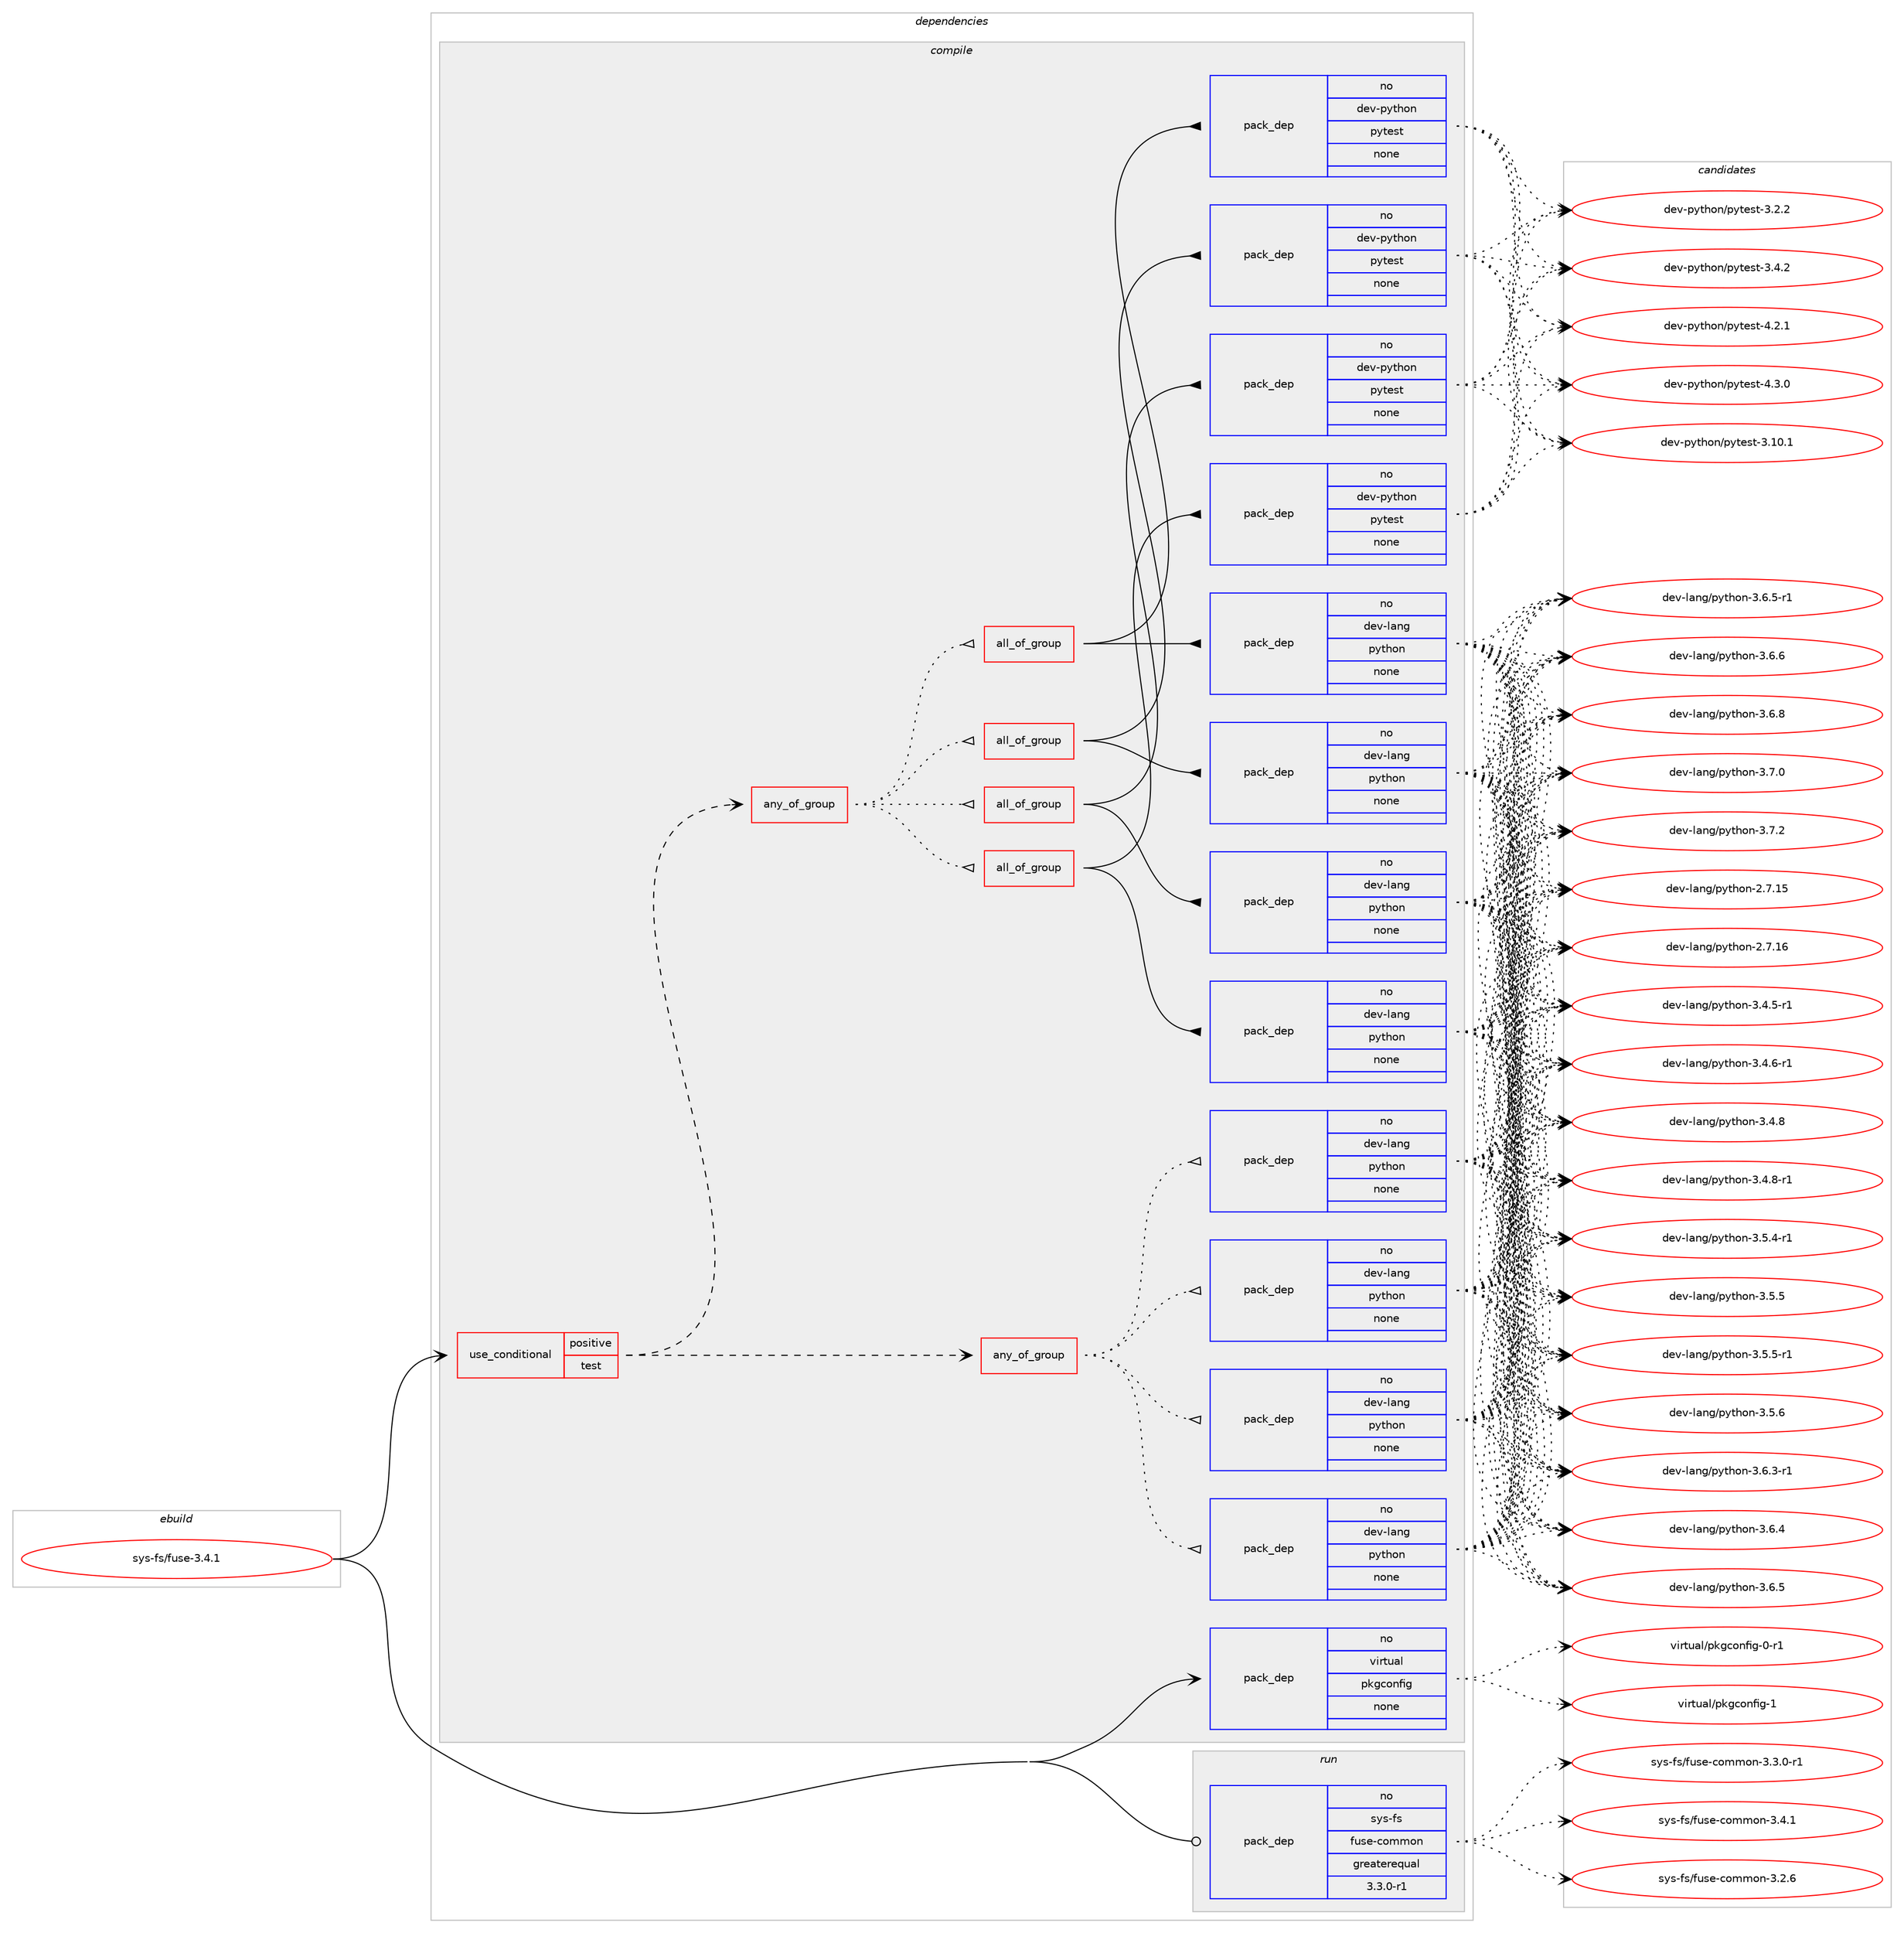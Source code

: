 digraph prolog {

# *************
# Graph options
# *************

newrank=true;
concentrate=true;
compound=true;
graph [rankdir=LR,fontname=Helvetica,fontsize=10,ranksep=1.5];#, ranksep=2.5, nodesep=0.2];
edge  [arrowhead=vee];
node  [fontname=Helvetica,fontsize=10];

# **********
# The ebuild
# **********

subgraph cluster_leftcol {
color=gray;
rank=same;
label=<<i>ebuild</i>>;
id [label="sys-fs/fuse-3.4.1", color=red, width=4, href="../sys-fs/fuse-3.4.1.svg"];
}

# ****************
# The dependencies
# ****************

subgraph cluster_midcol {
color=gray;
label=<<i>dependencies</i>>;
subgraph cluster_compile {
fillcolor="#eeeeee";
style=filled;
label=<<i>compile</i>>;
subgraph cond460673 {
dependency1732194 [label=<<TABLE BORDER="0" CELLBORDER="1" CELLSPACING="0" CELLPADDING="4"><TR><TD ROWSPAN="3" CELLPADDING="10">use_conditional</TD></TR><TR><TD>positive</TD></TR><TR><TD>test</TD></TR></TABLE>>, shape=none, color=red];
subgraph any27524 {
dependency1732195 [label=<<TABLE BORDER="0" CELLBORDER="1" CELLSPACING="0" CELLPADDING="4"><TR><TD CELLPADDING="10">any_of_group</TD></TR></TABLE>>, shape=none, color=red];subgraph pack1243084 {
dependency1732196 [label=<<TABLE BORDER="0" CELLBORDER="1" CELLSPACING="0" CELLPADDING="4" WIDTH="220"><TR><TD ROWSPAN="6" CELLPADDING="30">pack_dep</TD></TR><TR><TD WIDTH="110">no</TD></TR><TR><TD>dev-lang</TD></TR><TR><TD>python</TD></TR><TR><TD>none</TD></TR><TR><TD></TD></TR></TABLE>>, shape=none, color=blue];
}
dependency1732195:e -> dependency1732196:w [weight=20,style="dotted",arrowhead="oinv"];
subgraph pack1243085 {
dependency1732197 [label=<<TABLE BORDER="0" CELLBORDER="1" CELLSPACING="0" CELLPADDING="4" WIDTH="220"><TR><TD ROWSPAN="6" CELLPADDING="30">pack_dep</TD></TR><TR><TD WIDTH="110">no</TD></TR><TR><TD>dev-lang</TD></TR><TR><TD>python</TD></TR><TR><TD>none</TD></TR><TR><TD></TD></TR></TABLE>>, shape=none, color=blue];
}
dependency1732195:e -> dependency1732197:w [weight=20,style="dotted",arrowhead="oinv"];
subgraph pack1243086 {
dependency1732198 [label=<<TABLE BORDER="0" CELLBORDER="1" CELLSPACING="0" CELLPADDING="4" WIDTH="220"><TR><TD ROWSPAN="6" CELLPADDING="30">pack_dep</TD></TR><TR><TD WIDTH="110">no</TD></TR><TR><TD>dev-lang</TD></TR><TR><TD>python</TD></TR><TR><TD>none</TD></TR><TR><TD></TD></TR></TABLE>>, shape=none, color=blue];
}
dependency1732195:e -> dependency1732198:w [weight=20,style="dotted",arrowhead="oinv"];
subgraph pack1243087 {
dependency1732199 [label=<<TABLE BORDER="0" CELLBORDER="1" CELLSPACING="0" CELLPADDING="4" WIDTH="220"><TR><TD ROWSPAN="6" CELLPADDING="30">pack_dep</TD></TR><TR><TD WIDTH="110">no</TD></TR><TR><TD>dev-lang</TD></TR><TR><TD>python</TD></TR><TR><TD>none</TD></TR><TR><TD></TD></TR></TABLE>>, shape=none, color=blue];
}
dependency1732195:e -> dependency1732199:w [weight=20,style="dotted",arrowhead="oinv"];
}
dependency1732194:e -> dependency1732195:w [weight=20,style="dashed",arrowhead="vee"];
subgraph any27525 {
dependency1732200 [label=<<TABLE BORDER="0" CELLBORDER="1" CELLSPACING="0" CELLPADDING="4"><TR><TD CELLPADDING="10">any_of_group</TD></TR></TABLE>>, shape=none, color=red];subgraph all916 {
dependency1732201 [label=<<TABLE BORDER="0" CELLBORDER="1" CELLSPACING="0" CELLPADDING="4"><TR><TD CELLPADDING="10">all_of_group</TD></TR></TABLE>>, shape=none, color=red];subgraph pack1243088 {
dependency1732202 [label=<<TABLE BORDER="0" CELLBORDER="1" CELLSPACING="0" CELLPADDING="4" WIDTH="220"><TR><TD ROWSPAN="6" CELLPADDING="30">pack_dep</TD></TR><TR><TD WIDTH="110">no</TD></TR><TR><TD>dev-lang</TD></TR><TR><TD>python</TD></TR><TR><TD>none</TD></TR><TR><TD></TD></TR></TABLE>>, shape=none, color=blue];
}
dependency1732201:e -> dependency1732202:w [weight=20,style="solid",arrowhead="inv"];
subgraph pack1243089 {
dependency1732203 [label=<<TABLE BORDER="0" CELLBORDER="1" CELLSPACING="0" CELLPADDING="4" WIDTH="220"><TR><TD ROWSPAN="6" CELLPADDING="30">pack_dep</TD></TR><TR><TD WIDTH="110">no</TD></TR><TR><TD>dev-python</TD></TR><TR><TD>pytest</TD></TR><TR><TD>none</TD></TR><TR><TD></TD></TR></TABLE>>, shape=none, color=blue];
}
dependency1732201:e -> dependency1732203:w [weight=20,style="solid",arrowhead="inv"];
}
dependency1732200:e -> dependency1732201:w [weight=20,style="dotted",arrowhead="oinv"];
subgraph all917 {
dependency1732204 [label=<<TABLE BORDER="0" CELLBORDER="1" CELLSPACING="0" CELLPADDING="4"><TR><TD CELLPADDING="10">all_of_group</TD></TR></TABLE>>, shape=none, color=red];subgraph pack1243090 {
dependency1732205 [label=<<TABLE BORDER="0" CELLBORDER="1" CELLSPACING="0" CELLPADDING="4" WIDTH="220"><TR><TD ROWSPAN="6" CELLPADDING="30">pack_dep</TD></TR><TR><TD WIDTH="110">no</TD></TR><TR><TD>dev-lang</TD></TR><TR><TD>python</TD></TR><TR><TD>none</TD></TR><TR><TD></TD></TR></TABLE>>, shape=none, color=blue];
}
dependency1732204:e -> dependency1732205:w [weight=20,style="solid",arrowhead="inv"];
subgraph pack1243091 {
dependency1732206 [label=<<TABLE BORDER="0" CELLBORDER="1" CELLSPACING="0" CELLPADDING="4" WIDTH="220"><TR><TD ROWSPAN="6" CELLPADDING="30">pack_dep</TD></TR><TR><TD WIDTH="110">no</TD></TR><TR><TD>dev-python</TD></TR><TR><TD>pytest</TD></TR><TR><TD>none</TD></TR><TR><TD></TD></TR></TABLE>>, shape=none, color=blue];
}
dependency1732204:e -> dependency1732206:w [weight=20,style="solid",arrowhead="inv"];
}
dependency1732200:e -> dependency1732204:w [weight=20,style="dotted",arrowhead="oinv"];
subgraph all918 {
dependency1732207 [label=<<TABLE BORDER="0" CELLBORDER="1" CELLSPACING="0" CELLPADDING="4"><TR><TD CELLPADDING="10">all_of_group</TD></TR></TABLE>>, shape=none, color=red];subgraph pack1243092 {
dependency1732208 [label=<<TABLE BORDER="0" CELLBORDER="1" CELLSPACING="0" CELLPADDING="4" WIDTH="220"><TR><TD ROWSPAN="6" CELLPADDING="30">pack_dep</TD></TR><TR><TD WIDTH="110">no</TD></TR><TR><TD>dev-lang</TD></TR><TR><TD>python</TD></TR><TR><TD>none</TD></TR><TR><TD></TD></TR></TABLE>>, shape=none, color=blue];
}
dependency1732207:e -> dependency1732208:w [weight=20,style="solid",arrowhead="inv"];
subgraph pack1243093 {
dependency1732209 [label=<<TABLE BORDER="0" CELLBORDER="1" CELLSPACING="0" CELLPADDING="4" WIDTH="220"><TR><TD ROWSPAN="6" CELLPADDING="30">pack_dep</TD></TR><TR><TD WIDTH="110">no</TD></TR><TR><TD>dev-python</TD></TR><TR><TD>pytest</TD></TR><TR><TD>none</TD></TR><TR><TD></TD></TR></TABLE>>, shape=none, color=blue];
}
dependency1732207:e -> dependency1732209:w [weight=20,style="solid",arrowhead="inv"];
}
dependency1732200:e -> dependency1732207:w [weight=20,style="dotted",arrowhead="oinv"];
subgraph all919 {
dependency1732210 [label=<<TABLE BORDER="0" CELLBORDER="1" CELLSPACING="0" CELLPADDING="4"><TR><TD CELLPADDING="10">all_of_group</TD></TR></TABLE>>, shape=none, color=red];subgraph pack1243094 {
dependency1732211 [label=<<TABLE BORDER="0" CELLBORDER="1" CELLSPACING="0" CELLPADDING="4" WIDTH="220"><TR><TD ROWSPAN="6" CELLPADDING="30">pack_dep</TD></TR><TR><TD WIDTH="110">no</TD></TR><TR><TD>dev-lang</TD></TR><TR><TD>python</TD></TR><TR><TD>none</TD></TR><TR><TD></TD></TR></TABLE>>, shape=none, color=blue];
}
dependency1732210:e -> dependency1732211:w [weight=20,style="solid",arrowhead="inv"];
subgraph pack1243095 {
dependency1732212 [label=<<TABLE BORDER="0" CELLBORDER="1" CELLSPACING="0" CELLPADDING="4" WIDTH="220"><TR><TD ROWSPAN="6" CELLPADDING="30">pack_dep</TD></TR><TR><TD WIDTH="110">no</TD></TR><TR><TD>dev-python</TD></TR><TR><TD>pytest</TD></TR><TR><TD>none</TD></TR><TR><TD></TD></TR></TABLE>>, shape=none, color=blue];
}
dependency1732210:e -> dependency1732212:w [weight=20,style="solid",arrowhead="inv"];
}
dependency1732200:e -> dependency1732210:w [weight=20,style="dotted",arrowhead="oinv"];
}
dependency1732194:e -> dependency1732200:w [weight=20,style="dashed",arrowhead="vee"];
}
id:e -> dependency1732194:w [weight=20,style="solid",arrowhead="vee"];
subgraph pack1243096 {
dependency1732213 [label=<<TABLE BORDER="0" CELLBORDER="1" CELLSPACING="0" CELLPADDING="4" WIDTH="220"><TR><TD ROWSPAN="6" CELLPADDING="30">pack_dep</TD></TR><TR><TD WIDTH="110">no</TD></TR><TR><TD>virtual</TD></TR><TR><TD>pkgconfig</TD></TR><TR><TD>none</TD></TR><TR><TD></TD></TR></TABLE>>, shape=none, color=blue];
}
id:e -> dependency1732213:w [weight=20,style="solid",arrowhead="vee"];
}
subgraph cluster_compileandrun {
fillcolor="#eeeeee";
style=filled;
label=<<i>compile and run</i>>;
}
subgraph cluster_run {
fillcolor="#eeeeee";
style=filled;
label=<<i>run</i>>;
subgraph pack1243097 {
dependency1732214 [label=<<TABLE BORDER="0" CELLBORDER="1" CELLSPACING="0" CELLPADDING="4" WIDTH="220"><TR><TD ROWSPAN="6" CELLPADDING="30">pack_dep</TD></TR><TR><TD WIDTH="110">no</TD></TR><TR><TD>sys-fs</TD></TR><TR><TD>fuse-common</TD></TR><TR><TD>greaterequal</TD></TR><TR><TD>3.3.0-r1</TD></TR></TABLE>>, shape=none, color=blue];
}
id:e -> dependency1732214:w [weight=20,style="solid",arrowhead="odot"];
}
}

# **************
# The candidates
# **************

subgraph cluster_choices {
rank=same;
color=gray;
label=<<i>candidates</i>>;

subgraph choice1243084 {
color=black;
nodesep=1;
choice10010111845108971101034711212111610411111045504655464953 [label="dev-lang/python-2.7.15", color=red, width=4,href="../dev-lang/python-2.7.15.svg"];
choice10010111845108971101034711212111610411111045504655464954 [label="dev-lang/python-2.7.16", color=red, width=4,href="../dev-lang/python-2.7.16.svg"];
choice1001011184510897110103471121211161041111104551465246534511449 [label="dev-lang/python-3.4.5-r1", color=red, width=4,href="../dev-lang/python-3.4.5-r1.svg"];
choice1001011184510897110103471121211161041111104551465246544511449 [label="dev-lang/python-3.4.6-r1", color=red, width=4,href="../dev-lang/python-3.4.6-r1.svg"];
choice100101118451089711010347112121116104111110455146524656 [label="dev-lang/python-3.4.8", color=red, width=4,href="../dev-lang/python-3.4.8.svg"];
choice1001011184510897110103471121211161041111104551465246564511449 [label="dev-lang/python-3.4.8-r1", color=red, width=4,href="../dev-lang/python-3.4.8-r1.svg"];
choice1001011184510897110103471121211161041111104551465346524511449 [label="dev-lang/python-3.5.4-r1", color=red, width=4,href="../dev-lang/python-3.5.4-r1.svg"];
choice100101118451089711010347112121116104111110455146534653 [label="dev-lang/python-3.5.5", color=red, width=4,href="../dev-lang/python-3.5.5.svg"];
choice1001011184510897110103471121211161041111104551465346534511449 [label="dev-lang/python-3.5.5-r1", color=red, width=4,href="../dev-lang/python-3.5.5-r1.svg"];
choice100101118451089711010347112121116104111110455146534654 [label="dev-lang/python-3.5.6", color=red, width=4,href="../dev-lang/python-3.5.6.svg"];
choice1001011184510897110103471121211161041111104551465446514511449 [label="dev-lang/python-3.6.3-r1", color=red, width=4,href="../dev-lang/python-3.6.3-r1.svg"];
choice100101118451089711010347112121116104111110455146544652 [label="dev-lang/python-3.6.4", color=red, width=4,href="../dev-lang/python-3.6.4.svg"];
choice100101118451089711010347112121116104111110455146544653 [label="dev-lang/python-3.6.5", color=red, width=4,href="../dev-lang/python-3.6.5.svg"];
choice1001011184510897110103471121211161041111104551465446534511449 [label="dev-lang/python-3.6.5-r1", color=red, width=4,href="../dev-lang/python-3.6.5-r1.svg"];
choice100101118451089711010347112121116104111110455146544654 [label="dev-lang/python-3.6.6", color=red, width=4,href="../dev-lang/python-3.6.6.svg"];
choice100101118451089711010347112121116104111110455146544656 [label="dev-lang/python-3.6.8", color=red, width=4,href="../dev-lang/python-3.6.8.svg"];
choice100101118451089711010347112121116104111110455146554648 [label="dev-lang/python-3.7.0", color=red, width=4,href="../dev-lang/python-3.7.0.svg"];
choice100101118451089711010347112121116104111110455146554650 [label="dev-lang/python-3.7.2", color=red, width=4,href="../dev-lang/python-3.7.2.svg"];
dependency1732196:e -> choice10010111845108971101034711212111610411111045504655464953:w [style=dotted,weight="100"];
dependency1732196:e -> choice10010111845108971101034711212111610411111045504655464954:w [style=dotted,weight="100"];
dependency1732196:e -> choice1001011184510897110103471121211161041111104551465246534511449:w [style=dotted,weight="100"];
dependency1732196:e -> choice1001011184510897110103471121211161041111104551465246544511449:w [style=dotted,weight="100"];
dependency1732196:e -> choice100101118451089711010347112121116104111110455146524656:w [style=dotted,weight="100"];
dependency1732196:e -> choice1001011184510897110103471121211161041111104551465246564511449:w [style=dotted,weight="100"];
dependency1732196:e -> choice1001011184510897110103471121211161041111104551465346524511449:w [style=dotted,weight="100"];
dependency1732196:e -> choice100101118451089711010347112121116104111110455146534653:w [style=dotted,weight="100"];
dependency1732196:e -> choice1001011184510897110103471121211161041111104551465346534511449:w [style=dotted,weight="100"];
dependency1732196:e -> choice100101118451089711010347112121116104111110455146534654:w [style=dotted,weight="100"];
dependency1732196:e -> choice1001011184510897110103471121211161041111104551465446514511449:w [style=dotted,weight="100"];
dependency1732196:e -> choice100101118451089711010347112121116104111110455146544652:w [style=dotted,weight="100"];
dependency1732196:e -> choice100101118451089711010347112121116104111110455146544653:w [style=dotted,weight="100"];
dependency1732196:e -> choice1001011184510897110103471121211161041111104551465446534511449:w [style=dotted,weight="100"];
dependency1732196:e -> choice100101118451089711010347112121116104111110455146544654:w [style=dotted,weight="100"];
dependency1732196:e -> choice100101118451089711010347112121116104111110455146544656:w [style=dotted,weight="100"];
dependency1732196:e -> choice100101118451089711010347112121116104111110455146554648:w [style=dotted,weight="100"];
dependency1732196:e -> choice100101118451089711010347112121116104111110455146554650:w [style=dotted,weight="100"];
}
subgraph choice1243085 {
color=black;
nodesep=1;
choice10010111845108971101034711212111610411111045504655464953 [label="dev-lang/python-2.7.15", color=red, width=4,href="../dev-lang/python-2.7.15.svg"];
choice10010111845108971101034711212111610411111045504655464954 [label="dev-lang/python-2.7.16", color=red, width=4,href="../dev-lang/python-2.7.16.svg"];
choice1001011184510897110103471121211161041111104551465246534511449 [label="dev-lang/python-3.4.5-r1", color=red, width=4,href="../dev-lang/python-3.4.5-r1.svg"];
choice1001011184510897110103471121211161041111104551465246544511449 [label="dev-lang/python-3.4.6-r1", color=red, width=4,href="../dev-lang/python-3.4.6-r1.svg"];
choice100101118451089711010347112121116104111110455146524656 [label="dev-lang/python-3.4.8", color=red, width=4,href="../dev-lang/python-3.4.8.svg"];
choice1001011184510897110103471121211161041111104551465246564511449 [label="dev-lang/python-3.4.8-r1", color=red, width=4,href="../dev-lang/python-3.4.8-r1.svg"];
choice1001011184510897110103471121211161041111104551465346524511449 [label="dev-lang/python-3.5.4-r1", color=red, width=4,href="../dev-lang/python-3.5.4-r1.svg"];
choice100101118451089711010347112121116104111110455146534653 [label="dev-lang/python-3.5.5", color=red, width=4,href="../dev-lang/python-3.5.5.svg"];
choice1001011184510897110103471121211161041111104551465346534511449 [label="dev-lang/python-3.5.5-r1", color=red, width=4,href="../dev-lang/python-3.5.5-r1.svg"];
choice100101118451089711010347112121116104111110455146534654 [label="dev-lang/python-3.5.6", color=red, width=4,href="../dev-lang/python-3.5.6.svg"];
choice1001011184510897110103471121211161041111104551465446514511449 [label="dev-lang/python-3.6.3-r1", color=red, width=4,href="../dev-lang/python-3.6.3-r1.svg"];
choice100101118451089711010347112121116104111110455146544652 [label="dev-lang/python-3.6.4", color=red, width=4,href="../dev-lang/python-3.6.4.svg"];
choice100101118451089711010347112121116104111110455146544653 [label="dev-lang/python-3.6.5", color=red, width=4,href="../dev-lang/python-3.6.5.svg"];
choice1001011184510897110103471121211161041111104551465446534511449 [label="dev-lang/python-3.6.5-r1", color=red, width=4,href="../dev-lang/python-3.6.5-r1.svg"];
choice100101118451089711010347112121116104111110455146544654 [label="dev-lang/python-3.6.6", color=red, width=4,href="../dev-lang/python-3.6.6.svg"];
choice100101118451089711010347112121116104111110455146544656 [label="dev-lang/python-3.6.8", color=red, width=4,href="../dev-lang/python-3.6.8.svg"];
choice100101118451089711010347112121116104111110455146554648 [label="dev-lang/python-3.7.0", color=red, width=4,href="../dev-lang/python-3.7.0.svg"];
choice100101118451089711010347112121116104111110455146554650 [label="dev-lang/python-3.7.2", color=red, width=4,href="../dev-lang/python-3.7.2.svg"];
dependency1732197:e -> choice10010111845108971101034711212111610411111045504655464953:w [style=dotted,weight="100"];
dependency1732197:e -> choice10010111845108971101034711212111610411111045504655464954:w [style=dotted,weight="100"];
dependency1732197:e -> choice1001011184510897110103471121211161041111104551465246534511449:w [style=dotted,weight="100"];
dependency1732197:e -> choice1001011184510897110103471121211161041111104551465246544511449:w [style=dotted,weight="100"];
dependency1732197:e -> choice100101118451089711010347112121116104111110455146524656:w [style=dotted,weight="100"];
dependency1732197:e -> choice1001011184510897110103471121211161041111104551465246564511449:w [style=dotted,weight="100"];
dependency1732197:e -> choice1001011184510897110103471121211161041111104551465346524511449:w [style=dotted,weight="100"];
dependency1732197:e -> choice100101118451089711010347112121116104111110455146534653:w [style=dotted,weight="100"];
dependency1732197:e -> choice1001011184510897110103471121211161041111104551465346534511449:w [style=dotted,weight="100"];
dependency1732197:e -> choice100101118451089711010347112121116104111110455146534654:w [style=dotted,weight="100"];
dependency1732197:e -> choice1001011184510897110103471121211161041111104551465446514511449:w [style=dotted,weight="100"];
dependency1732197:e -> choice100101118451089711010347112121116104111110455146544652:w [style=dotted,weight="100"];
dependency1732197:e -> choice100101118451089711010347112121116104111110455146544653:w [style=dotted,weight="100"];
dependency1732197:e -> choice1001011184510897110103471121211161041111104551465446534511449:w [style=dotted,weight="100"];
dependency1732197:e -> choice100101118451089711010347112121116104111110455146544654:w [style=dotted,weight="100"];
dependency1732197:e -> choice100101118451089711010347112121116104111110455146544656:w [style=dotted,weight="100"];
dependency1732197:e -> choice100101118451089711010347112121116104111110455146554648:w [style=dotted,weight="100"];
dependency1732197:e -> choice100101118451089711010347112121116104111110455146554650:w [style=dotted,weight="100"];
}
subgraph choice1243086 {
color=black;
nodesep=1;
choice10010111845108971101034711212111610411111045504655464953 [label="dev-lang/python-2.7.15", color=red, width=4,href="../dev-lang/python-2.7.15.svg"];
choice10010111845108971101034711212111610411111045504655464954 [label="dev-lang/python-2.7.16", color=red, width=4,href="../dev-lang/python-2.7.16.svg"];
choice1001011184510897110103471121211161041111104551465246534511449 [label="dev-lang/python-3.4.5-r1", color=red, width=4,href="../dev-lang/python-3.4.5-r1.svg"];
choice1001011184510897110103471121211161041111104551465246544511449 [label="dev-lang/python-3.4.6-r1", color=red, width=4,href="../dev-lang/python-3.4.6-r1.svg"];
choice100101118451089711010347112121116104111110455146524656 [label="dev-lang/python-3.4.8", color=red, width=4,href="../dev-lang/python-3.4.8.svg"];
choice1001011184510897110103471121211161041111104551465246564511449 [label="dev-lang/python-3.4.8-r1", color=red, width=4,href="../dev-lang/python-3.4.8-r1.svg"];
choice1001011184510897110103471121211161041111104551465346524511449 [label="dev-lang/python-3.5.4-r1", color=red, width=4,href="../dev-lang/python-3.5.4-r1.svg"];
choice100101118451089711010347112121116104111110455146534653 [label="dev-lang/python-3.5.5", color=red, width=4,href="../dev-lang/python-3.5.5.svg"];
choice1001011184510897110103471121211161041111104551465346534511449 [label="dev-lang/python-3.5.5-r1", color=red, width=4,href="../dev-lang/python-3.5.5-r1.svg"];
choice100101118451089711010347112121116104111110455146534654 [label="dev-lang/python-3.5.6", color=red, width=4,href="../dev-lang/python-3.5.6.svg"];
choice1001011184510897110103471121211161041111104551465446514511449 [label="dev-lang/python-3.6.3-r1", color=red, width=4,href="../dev-lang/python-3.6.3-r1.svg"];
choice100101118451089711010347112121116104111110455146544652 [label="dev-lang/python-3.6.4", color=red, width=4,href="../dev-lang/python-3.6.4.svg"];
choice100101118451089711010347112121116104111110455146544653 [label="dev-lang/python-3.6.5", color=red, width=4,href="../dev-lang/python-3.6.5.svg"];
choice1001011184510897110103471121211161041111104551465446534511449 [label="dev-lang/python-3.6.5-r1", color=red, width=4,href="../dev-lang/python-3.6.5-r1.svg"];
choice100101118451089711010347112121116104111110455146544654 [label="dev-lang/python-3.6.6", color=red, width=4,href="../dev-lang/python-3.6.6.svg"];
choice100101118451089711010347112121116104111110455146544656 [label="dev-lang/python-3.6.8", color=red, width=4,href="../dev-lang/python-3.6.8.svg"];
choice100101118451089711010347112121116104111110455146554648 [label="dev-lang/python-3.7.0", color=red, width=4,href="../dev-lang/python-3.7.0.svg"];
choice100101118451089711010347112121116104111110455146554650 [label="dev-lang/python-3.7.2", color=red, width=4,href="../dev-lang/python-3.7.2.svg"];
dependency1732198:e -> choice10010111845108971101034711212111610411111045504655464953:w [style=dotted,weight="100"];
dependency1732198:e -> choice10010111845108971101034711212111610411111045504655464954:w [style=dotted,weight="100"];
dependency1732198:e -> choice1001011184510897110103471121211161041111104551465246534511449:w [style=dotted,weight="100"];
dependency1732198:e -> choice1001011184510897110103471121211161041111104551465246544511449:w [style=dotted,weight="100"];
dependency1732198:e -> choice100101118451089711010347112121116104111110455146524656:w [style=dotted,weight="100"];
dependency1732198:e -> choice1001011184510897110103471121211161041111104551465246564511449:w [style=dotted,weight="100"];
dependency1732198:e -> choice1001011184510897110103471121211161041111104551465346524511449:w [style=dotted,weight="100"];
dependency1732198:e -> choice100101118451089711010347112121116104111110455146534653:w [style=dotted,weight="100"];
dependency1732198:e -> choice1001011184510897110103471121211161041111104551465346534511449:w [style=dotted,weight="100"];
dependency1732198:e -> choice100101118451089711010347112121116104111110455146534654:w [style=dotted,weight="100"];
dependency1732198:e -> choice1001011184510897110103471121211161041111104551465446514511449:w [style=dotted,weight="100"];
dependency1732198:e -> choice100101118451089711010347112121116104111110455146544652:w [style=dotted,weight="100"];
dependency1732198:e -> choice100101118451089711010347112121116104111110455146544653:w [style=dotted,weight="100"];
dependency1732198:e -> choice1001011184510897110103471121211161041111104551465446534511449:w [style=dotted,weight="100"];
dependency1732198:e -> choice100101118451089711010347112121116104111110455146544654:w [style=dotted,weight="100"];
dependency1732198:e -> choice100101118451089711010347112121116104111110455146544656:w [style=dotted,weight="100"];
dependency1732198:e -> choice100101118451089711010347112121116104111110455146554648:w [style=dotted,weight="100"];
dependency1732198:e -> choice100101118451089711010347112121116104111110455146554650:w [style=dotted,weight="100"];
}
subgraph choice1243087 {
color=black;
nodesep=1;
choice10010111845108971101034711212111610411111045504655464953 [label="dev-lang/python-2.7.15", color=red, width=4,href="../dev-lang/python-2.7.15.svg"];
choice10010111845108971101034711212111610411111045504655464954 [label="dev-lang/python-2.7.16", color=red, width=4,href="../dev-lang/python-2.7.16.svg"];
choice1001011184510897110103471121211161041111104551465246534511449 [label="dev-lang/python-3.4.5-r1", color=red, width=4,href="../dev-lang/python-3.4.5-r1.svg"];
choice1001011184510897110103471121211161041111104551465246544511449 [label="dev-lang/python-3.4.6-r1", color=red, width=4,href="../dev-lang/python-3.4.6-r1.svg"];
choice100101118451089711010347112121116104111110455146524656 [label="dev-lang/python-3.4.8", color=red, width=4,href="../dev-lang/python-3.4.8.svg"];
choice1001011184510897110103471121211161041111104551465246564511449 [label="dev-lang/python-3.4.8-r1", color=red, width=4,href="../dev-lang/python-3.4.8-r1.svg"];
choice1001011184510897110103471121211161041111104551465346524511449 [label="dev-lang/python-3.5.4-r1", color=red, width=4,href="../dev-lang/python-3.5.4-r1.svg"];
choice100101118451089711010347112121116104111110455146534653 [label="dev-lang/python-3.5.5", color=red, width=4,href="../dev-lang/python-3.5.5.svg"];
choice1001011184510897110103471121211161041111104551465346534511449 [label="dev-lang/python-3.5.5-r1", color=red, width=4,href="../dev-lang/python-3.5.5-r1.svg"];
choice100101118451089711010347112121116104111110455146534654 [label="dev-lang/python-3.5.6", color=red, width=4,href="../dev-lang/python-3.5.6.svg"];
choice1001011184510897110103471121211161041111104551465446514511449 [label="dev-lang/python-3.6.3-r1", color=red, width=4,href="../dev-lang/python-3.6.3-r1.svg"];
choice100101118451089711010347112121116104111110455146544652 [label="dev-lang/python-3.6.4", color=red, width=4,href="../dev-lang/python-3.6.4.svg"];
choice100101118451089711010347112121116104111110455146544653 [label="dev-lang/python-3.6.5", color=red, width=4,href="../dev-lang/python-3.6.5.svg"];
choice1001011184510897110103471121211161041111104551465446534511449 [label="dev-lang/python-3.6.5-r1", color=red, width=4,href="../dev-lang/python-3.6.5-r1.svg"];
choice100101118451089711010347112121116104111110455146544654 [label="dev-lang/python-3.6.6", color=red, width=4,href="../dev-lang/python-3.6.6.svg"];
choice100101118451089711010347112121116104111110455146544656 [label="dev-lang/python-3.6.8", color=red, width=4,href="../dev-lang/python-3.6.8.svg"];
choice100101118451089711010347112121116104111110455146554648 [label="dev-lang/python-3.7.0", color=red, width=4,href="../dev-lang/python-3.7.0.svg"];
choice100101118451089711010347112121116104111110455146554650 [label="dev-lang/python-3.7.2", color=red, width=4,href="../dev-lang/python-3.7.2.svg"];
dependency1732199:e -> choice10010111845108971101034711212111610411111045504655464953:w [style=dotted,weight="100"];
dependency1732199:e -> choice10010111845108971101034711212111610411111045504655464954:w [style=dotted,weight="100"];
dependency1732199:e -> choice1001011184510897110103471121211161041111104551465246534511449:w [style=dotted,weight="100"];
dependency1732199:e -> choice1001011184510897110103471121211161041111104551465246544511449:w [style=dotted,weight="100"];
dependency1732199:e -> choice100101118451089711010347112121116104111110455146524656:w [style=dotted,weight="100"];
dependency1732199:e -> choice1001011184510897110103471121211161041111104551465246564511449:w [style=dotted,weight="100"];
dependency1732199:e -> choice1001011184510897110103471121211161041111104551465346524511449:w [style=dotted,weight="100"];
dependency1732199:e -> choice100101118451089711010347112121116104111110455146534653:w [style=dotted,weight="100"];
dependency1732199:e -> choice1001011184510897110103471121211161041111104551465346534511449:w [style=dotted,weight="100"];
dependency1732199:e -> choice100101118451089711010347112121116104111110455146534654:w [style=dotted,weight="100"];
dependency1732199:e -> choice1001011184510897110103471121211161041111104551465446514511449:w [style=dotted,weight="100"];
dependency1732199:e -> choice100101118451089711010347112121116104111110455146544652:w [style=dotted,weight="100"];
dependency1732199:e -> choice100101118451089711010347112121116104111110455146544653:w [style=dotted,weight="100"];
dependency1732199:e -> choice1001011184510897110103471121211161041111104551465446534511449:w [style=dotted,weight="100"];
dependency1732199:e -> choice100101118451089711010347112121116104111110455146544654:w [style=dotted,weight="100"];
dependency1732199:e -> choice100101118451089711010347112121116104111110455146544656:w [style=dotted,weight="100"];
dependency1732199:e -> choice100101118451089711010347112121116104111110455146554648:w [style=dotted,weight="100"];
dependency1732199:e -> choice100101118451089711010347112121116104111110455146554650:w [style=dotted,weight="100"];
}
subgraph choice1243088 {
color=black;
nodesep=1;
choice10010111845108971101034711212111610411111045504655464953 [label="dev-lang/python-2.7.15", color=red, width=4,href="../dev-lang/python-2.7.15.svg"];
choice10010111845108971101034711212111610411111045504655464954 [label="dev-lang/python-2.7.16", color=red, width=4,href="../dev-lang/python-2.7.16.svg"];
choice1001011184510897110103471121211161041111104551465246534511449 [label="dev-lang/python-3.4.5-r1", color=red, width=4,href="../dev-lang/python-3.4.5-r1.svg"];
choice1001011184510897110103471121211161041111104551465246544511449 [label="dev-lang/python-3.4.6-r1", color=red, width=4,href="../dev-lang/python-3.4.6-r1.svg"];
choice100101118451089711010347112121116104111110455146524656 [label="dev-lang/python-3.4.8", color=red, width=4,href="../dev-lang/python-3.4.8.svg"];
choice1001011184510897110103471121211161041111104551465246564511449 [label="dev-lang/python-3.4.8-r1", color=red, width=4,href="../dev-lang/python-3.4.8-r1.svg"];
choice1001011184510897110103471121211161041111104551465346524511449 [label="dev-lang/python-3.5.4-r1", color=red, width=4,href="../dev-lang/python-3.5.4-r1.svg"];
choice100101118451089711010347112121116104111110455146534653 [label="dev-lang/python-3.5.5", color=red, width=4,href="../dev-lang/python-3.5.5.svg"];
choice1001011184510897110103471121211161041111104551465346534511449 [label="dev-lang/python-3.5.5-r1", color=red, width=4,href="../dev-lang/python-3.5.5-r1.svg"];
choice100101118451089711010347112121116104111110455146534654 [label="dev-lang/python-3.5.6", color=red, width=4,href="../dev-lang/python-3.5.6.svg"];
choice1001011184510897110103471121211161041111104551465446514511449 [label="dev-lang/python-3.6.3-r1", color=red, width=4,href="../dev-lang/python-3.6.3-r1.svg"];
choice100101118451089711010347112121116104111110455146544652 [label="dev-lang/python-3.6.4", color=red, width=4,href="../dev-lang/python-3.6.4.svg"];
choice100101118451089711010347112121116104111110455146544653 [label="dev-lang/python-3.6.5", color=red, width=4,href="../dev-lang/python-3.6.5.svg"];
choice1001011184510897110103471121211161041111104551465446534511449 [label="dev-lang/python-3.6.5-r1", color=red, width=4,href="../dev-lang/python-3.6.5-r1.svg"];
choice100101118451089711010347112121116104111110455146544654 [label="dev-lang/python-3.6.6", color=red, width=4,href="../dev-lang/python-3.6.6.svg"];
choice100101118451089711010347112121116104111110455146544656 [label="dev-lang/python-3.6.8", color=red, width=4,href="../dev-lang/python-3.6.8.svg"];
choice100101118451089711010347112121116104111110455146554648 [label="dev-lang/python-3.7.0", color=red, width=4,href="../dev-lang/python-3.7.0.svg"];
choice100101118451089711010347112121116104111110455146554650 [label="dev-lang/python-3.7.2", color=red, width=4,href="../dev-lang/python-3.7.2.svg"];
dependency1732202:e -> choice10010111845108971101034711212111610411111045504655464953:w [style=dotted,weight="100"];
dependency1732202:e -> choice10010111845108971101034711212111610411111045504655464954:w [style=dotted,weight="100"];
dependency1732202:e -> choice1001011184510897110103471121211161041111104551465246534511449:w [style=dotted,weight="100"];
dependency1732202:e -> choice1001011184510897110103471121211161041111104551465246544511449:w [style=dotted,weight="100"];
dependency1732202:e -> choice100101118451089711010347112121116104111110455146524656:w [style=dotted,weight="100"];
dependency1732202:e -> choice1001011184510897110103471121211161041111104551465246564511449:w [style=dotted,weight="100"];
dependency1732202:e -> choice1001011184510897110103471121211161041111104551465346524511449:w [style=dotted,weight="100"];
dependency1732202:e -> choice100101118451089711010347112121116104111110455146534653:w [style=dotted,weight="100"];
dependency1732202:e -> choice1001011184510897110103471121211161041111104551465346534511449:w [style=dotted,weight="100"];
dependency1732202:e -> choice100101118451089711010347112121116104111110455146534654:w [style=dotted,weight="100"];
dependency1732202:e -> choice1001011184510897110103471121211161041111104551465446514511449:w [style=dotted,weight="100"];
dependency1732202:e -> choice100101118451089711010347112121116104111110455146544652:w [style=dotted,weight="100"];
dependency1732202:e -> choice100101118451089711010347112121116104111110455146544653:w [style=dotted,weight="100"];
dependency1732202:e -> choice1001011184510897110103471121211161041111104551465446534511449:w [style=dotted,weight="100"];
dependency1732202:e -> choice100101118451089711010347112121116104111110455146544654:w [style=dotted,weight="100"];
dependency1732202:e -> choice100101118451089711010347112121116104111110455146544656:w [style=dotted,weight="100"];
dependency1732202:e -> choice100101118451089711010347112121116104111110455146554648:w [style=dotted,weight="100"];
dependency1732202:e -> choice100101118451089711010347112121116104111110455146554650:w [style=dotted,weight="100"];
}
subgraph choice1243089 {
color=black;
nodesep=1;
choice100101118451121211161041111104711212111610111511645514649484649 [label="dev-python/pytest-3.10.1", color=red, width=4,href="../dev-python/pytest-3.10.1.svg"];
choice1001011184511212111610411111047112121116101115116455146504650 [label="dev-python/pytest-3.2.2", color=red, width=4,href="../dev-python/pytest-3.2.2.svg"];
choice1001011184511212111610411111047112121116101115116455146524650 [label="dev-python/pytest-3.4.2", color=red, width=4,href="../dev-python/pytest-3.4.2.svg"];
choice1001011184511212111610411111047112121116101115116455246504649 [label="dev-python/pytest-4.2.1", color=red, width=4,href="../dev-python/pytest-4.2.1.svg"];
choice1001011184511212111610411111047112121116101115116455246514648 [label="dev-python/pytest-4.3.0", color=red, width=4,href="../dev-python/pytest-4.3.0.svg"];
dependency1732203:e -> choice100101118451121211161041111104711212111610111511645514649484649:w [style=dotted,weight="100"];
dependency1732203:e -> choice1001011184511212111610411111047112121116101115116455146504650:w [style=dotted,weight="100"];
dependency1732203:e -> choice1001011184511212111610411111047112121116101115116455146524650:w [style=dotted,weight="100"];
dependency1732203:e -> choice1001011184511212111610411111047112121116101115116455246504649:w [style=dotted,weight="100"];
dependency1732203:e -> choice1001011184511212111610411111047112121116101115116455246514648:w [style=dotted,weight="100"];
}
subgraph choice1243090 {
color=black;
nodesep=1;
choice10010111845108971101034711212111610411111045504655464953 [label="dev-lang/python-2.7.15", color=red, width=4,href="../dev-lang/python-2.7.15.svg"];
choice10010111845108971101034711212111610411111045504655464954 [label="dev-lang/python-2.7.16", color=red, width=4,href="../dev-lang/python-2.7.16.svg"];
choice1001011184510897110103471121211161041111104551465246534511449 [label="dev-lang/python-3.4.5-r1", color=red, width=4,href="../dev-lang/python-3.4.5-r1.svg"];
choice1001011184510897110103471121211161041111104551465246544511449 [label="dev-lang/python-3.4.6-r1", color=red, width=4,href="../dev-lang/python-3.4.6-r1.svg"];
choice100101118451089711010347112121116104111110455146524656 [label="dev-lang/python-3.4.8", color=red, width=4,href="../dev-lang/python-3.4.8.svg"];
choice1001011184510897110103471121211161041111104551465246564511449 [label="dev-lang/python-3.4.8-r1", color=red, width=4,href="../dev-lang/python-3.4.8-r1.svg"];
choice1001011184510897110103471121211161041111104551465346524511449 [label="dev-lang/python-3.5.4-r1", color=red, width=4,href="../dev-lang/python-3.5.4-r1.svg"];
choice100101118451089711010347112121116104111110455146534653 [label="dev-lang/python-3.5.5", color=red, width=4,href="../dev-lang/python-3.5.5.svg"];
choice1001011184510897110103471121211161041111104551465346534511449 [label="dev-lang/python-3.5.5-r1", color=red, width=4,href="../dev-lang/python-3.5.5-r1.svg"];
choice100101118451089711010347112121116104111110455146534654 [label="dev-lang/python-3.5.6", color=red, width=4,href="../dev-lang/python-3.5.6.svg"];
choice1001011184510897110103471121211161041111104551465446514511449 [label="dev-lang/python-3.6.3-r1", color=red, width=4,href="../dev-lang/python-3.6.3-r1.svg"];
choice100101118451089711010347112121116104111110455146544652 [label="dev-lang/python-3.6.4", color=red, width=4,href="../dev-lang/python-3.6.4.svg"];
choice100101118451089711010347112121116104111110455146544653 [label="dev-lang/python-3.6.5", color=red, width=4,href="../dev-lang/python-3.6.5.svg"];
choice1001011184510897110103471121211161041111104551465446534511449 [label="dev-lang/python-3.6.5-r1", color=red, width=4,href="../dev-lang/python-3.6.5-r1.svg"];
choice100101118451089711010347112121116104111110455146544654 [label="dev-lang/python-3.6.6", color=red, width=4,href="../dev-lang/python-3.6.6.svg"];
choice100101118451089711010347112121116104111110455146544656 [label="dev-lang/python-3.6.8", color=red, width=4,href="../dev-lang/python-3.6.8.svg"];
choice100101118451089711010347112121116104111110455146554648 [label="dev-lang/python-3.7.0", color=red, width=4,href="../dev-lang/python-3.7.0.svg"];
choice100101118451089711010347112121116104111110455146554650 [label="dev-lang/python-3.7.2", color=red, width=4,href="../dev-lang/python-3.7.2.svg"];
dependency1732205:e -> choice10010111845108971101034711212111610411111045504655464953:w [style=dotted,weight="100"];
dependency1732205:e -> choice10010111845108971101034711212111610411111045504655464954:w [style=dotted,weight="100"];
dependency1732205:e -> choice1001011184510897110103471121211161041111104551465246534511449:w [style=dotted,weight="100"];
dependency1732205:e -> choice1001011184510897110103471121211161041111104551465246544511449:w [style=dotted,weight="100"];
dependency1732205:e -> choice100101118451089711010347112121116104111110455146524656:w [style=dotted,weight="100"];
dependency1732205:e -> choice1001011184510897110103471121211161041111104551465246564511449:w [style=dotted,weight="100"];
dependency1732205:e -> choice1001011184510897110103471121211161041111104551465346524511449:w [style=dotted,weight="100"];
dependency1732205:e -> choice100101118451089711010347112121116104111110455146534653:w [style=dotted,weight="100"];
dependency1732205:e -> choice1001011184510897110103471121211161041111104551465346534511449:w [style=dotted,weight="100"];
dependency1732205:e -> choice100101118451089711010347112121116104111110455146534654:w [style=dotted,weight="100"];
dependency1732205:e -> choice1001011184510897110103471121211161041111104551465446514511449:w [style=dotted,weight="100"];
dependency1732205:e -> choice100101118451089711010347112121116104111110455146544652:w [style=dotted,weight="100"];
dependency1732205:e -> choice100101118451089711010347112121116104111110455146544653:w [style=dotted,weight="100"];
dependency1732205:e -> choice1001011184510897110103471121211161041111104551465446534511449:w [style=dotted,weight="100"];
dependency1732205:e -> choice100101118451089711010347112121116104111110455146544654:w [style=dotted,weight="100"];
dependency1732205:e -> choice100101118451089711010347112121116104111110455146544656:w [style=dotted,weight="100"];
dependency1732205:e -> choice100101118451089711010347112121116104111110455146554648:w [style=dotted,weight="100"];
dependency1732205:e -> choice100101118451089711010347112121116104111110455146554650:w [style=dotted,weight="100"];
}
subgraph choice1243091 {
color=black;
nodesep=1;
choice100101118451121211161041111104711212111610111511645514649484649 [label="dev-python/pytest-3.10.1", color=red, width=4,href="../dev-python/pytest-3.10.1.svg"];
choice1001011184511212111610411111047112121116101115116455146504650 [label="dev-python/pytest-3.2.2", color=red, width=4,href="../dev-python/pytest-3.2.2.svg"];
choice1001011184511212111610411111047112121116101115116455146524650 [label="dev-python/pytest-3.4.2", color=red, width=4,href="../dev-python/pytest-3.4.2.svg"];
choice1001011184511212111610411111047112121116101115116455246504649 [label="dev-python/pytest-4.2.1", color=red, width=4,href="../dev-python/pytest-4.2.1.svg"];
choice1001011184511212111610411111047112121116101115116455246514648 [label="dev-python/pytest-4.3.0", color=red, width=4,href="../dev-python/pytest-4.3.0.svg"];
dependency1732206:e -> choice100101118451121211161041111104711212111610111511645514649484649:w [style=dotted,weight="100"];
dependency1732206:e -> choice1001011184511212111610411111047112121116101115116455146504650:w [style=dotted,weight="100"];
dependency1732206:e -> choice1001011184511212111610411111047112121116101115116455146524650:w [style=dotted,weight="100"];
dependency1732206:e -> choice1001011184511212111610411111047112121116101115116455246504649:w [style=dotted,weight="100"];
dependency1732206:e -> choice1001011184511212111610411111047112121116101115116455246514648:w [style=dotted,weight="100"];
}
subgraph choice1243092 {
color=black;
nodesep=1;
choice10010111845108971101034711212111610411111045504655464953 [label="dev-lang/python-2.7.15", color=red, width=4,href="../dev-lang/python-2.7.15.svg"];
choice10010111845108971101034711212111610411111045504655464954 [label="dev-lang/python-2.7.16", color=red, width=4,href="../dev-lang/python-2.7.16.svg"];
choice1001011184510897110103471121211161041111104551465246534511449 [label="dev-lang/python-3.4.5-r1", color=red, width=4,href="../dev-lang/python-3.4.5-r1.svg"];
choice1001011184510897110103471121211161041111104551465246544511449 [label="dev-lang/python-3.4.6-r1", color=red, width=4,href="../dev-lang/python-3.4.6-r1.svg"];
choice100101118451089711010347112121116104111110455146524656 [label="dev-lang/python-3.4.8", color=red, width=4,href="../dev-lang/python-3.4.8.svg"];
choice1001011184510897110103471121211161041111104551465246564511449 [label="dev-lang/python-3.4.8-r1", color=red, width=4,href="../dev-lang/python-3.4.8-r1.svg"];
choice1001011184510897110103471121211161041111104551465346524511449 [label="dev-lang/python-3.5.4-r1", color=red, width=4,href="../dev-lang/python-3.5.4-r1.svg"];
choice100101118451089711010347112121116104111110455146534653 [label="dev-lang/python-3.5.5", color=red, width=4,href="../dev-lang/python-3.5.5.svg"];
choice1001011184510897110103471121211161041111104551465346534511449 [label="dev-lang/python-3.5.5-r1", color=red, width=4,href="../dev-lang/python-3.5.5-r1.svg"];
choice100101118451089711010347112121116104111110455146534654 [label="dev-lang/python-3.5.6", color=red, width=4,href="../dev-lang/python-3.5.6.svg"];
choice1001011184510897110103471121211161041111104551465446514511449 [label="dev-lang/python-3.6.3-r1", color=red, width=4,href="../dev-lang/python-3.6.3-r1.svg"];
choice100101118451089711010347112121116104111110455146544652 [label="dev-lang/python-3.6.4", color=red, width=4,href="../dev-lang/python-3.6.4.svg"];
choice100101118451089711010347112121116104111110455146544653 [label="dev-lang/python-3.6.5", color=red, width=4,href="../dev-lang/python-3.6.5.svg"];
choice1001011184510897110103471121211161041111104551465446534511449 [label="dev-lang/python-3.6.5-r1", color=red, width=4,href="../dev-lang/python-3.6.5-r1.svg"];
choice100101118451089711010347112121116104111110455146544654 [label="dev-lang/python-3.6.6", color=red, width=4,href="../dev-lang/python-3.6.6.svg"];
choice100101118451089711010347112121116104111110455146544656 [label="dev-lang/python-3.6.8", color=red, width=4,href="../dev-lang/python-3.6.8.svg"];
choice100101118451089711010347112121116104111110455146554648 [label="dev-lang/python-3.7.0", color=red, width=4,href="../dev-lang/python-3.7.0.svg"];
choice100101118451089711010347112121116104111110455146554650 [label="dev-lang/python-3.7.2", color=red, width=4,href="../dev-lang/python-3.7.2.svg"];
dependency1732208:e -> choice10010111845108971101034711212111610411111045504655464953:w [style=dotted,weight="100"];
dependency1732208:e -> choice10010111845108971101034711212111610411111045504655464954:w [style=dotted,weight="100"];
dependency1732208:e -> choice1001011184510897110103471121211161041111104551465246534511449:w [style=dotted,weight="100"];
dependency1732208:e -> choice1001011184510897110103471121211161041111104551465246544511449:w [style=dotted,weight="100"];
dependency1732208:e -> choice100101118451089711010347112121116104111110455146524656:w [style=dotted,weight="100"];
dependency1732208:e -> choice1001011184510897110103471121211161041111104551465246564511449:w [style=dotted,weight="100"];
dependency1732208:e -> choice1001011184510897110103471121211161041111104551465346524511449:w [style=dotted,weight="100"];
dependency1732208:e -> choice100101118451089711010347112121116104111110455146534653:w [style=dotted,weight="100"];
dependency1732208:e -> choice1001011184510897110103471121211161041111104551465346534511449:w [style=dotted,weight="100"];
dependency1732208:e -> choice100101118451089711010347112121116104111110455146534654:w [style=dotted,weight="100"];
dependency1732208:e -> choice1001011184510897110103471121211161041111104551465446514511449:w [style=dotted,weight="100"];
dependency1732208:e -> choice100101118451089711010347112121116104111110455146544652:w [style=dotted,weight="100"];
dependency1732208:e -> choice100101118451089711010347112121116104111110455146544653:w [style=dotted,weight="100"];
dependency1732208:e -> choice1001011184510897110103471121211161041111104551465446534511449:w [style=dotted,weight="100"];
dependency1732208:e -> choice100101118451089711010347112121116104111110455146544654:w [style=dotted,weight="100"];
dependency1732208:e -> choice100101118451089711010347112121116104111110455146544656:w [style=dotted,weight="100"];
dependency1732208:e -> choice100101118451089711010347112121116104111110455146554648:w [style=dotted,weight="100"];
dependency1732208:e -> choice100101118451089711010347112121116104111110455146554650:w [style=dotted,weight="100"];
}
subgraph choice1243093 {
color=black;
nodesep=1;
choice100101118451121211161041111104711212111610111511645514649484649 [label="dev-python/pytest-3.10.1", color=red, width=4,href="../dev-python/pytest-3.10.1.svg"];
choice1001011184511212111610411111047112121116101115116455146504650 [label="dev-python/pytest-3.2.2", color=red, width=4,href="../dev-python/pytest-3.2.2.svg"];
choice1001011184511212111610411111047112121116101115116455146524650 [label="dev-python/pytest-3.4.2", color=red, width=4,href="../dev-python/pytest-3.4.2.svg"];
choice1001011184511212111610411111047112121116101115116455246504649 [label="dev-python/pytest-4.2.1", color=red, width=4,href="../dev-python/pytest-4.2.1.svg"];
choice1001011184511212111610411111047112121116101115116455246514648 [label="dev-python/pytest-4.3.0", color=red, width=4,href="../dev-python/pytest-4.3.0.svg"];
dependency1732209:e -> choice100101118451121211161041111104711212111610111511645514649484649:w [style=dotted,weight="100"];
dependency1732209:e -> choice1001011184511212111610411111047112121116101115116455146504650:w [style=dotted,weight="100"];
dependency1732209:e -> choice1001011184511212111610411111047112121116101115116455146524650:w [style=dotted,weight="100"];
dependency1732209:e -> choice1001011184511212111610411111047112121116101115116455246504649:w [style=dotted,weight="100"];
dependency1732209:e -> choice1001011184511212111610411111047112121116101115116455246514648:w [style=dotted,weight="100"];
}
subgraph choice1243094 {
color=black;
nodesep=1;
choice10010111845108971101034711212111610411111045504655464953 [label="dev-lang/python-2.7.15", color=red, width=4,href="../dev-lang/python-2.7.15.svg"];
choice10010111845108971101034711212111610411111045504655464954 [label="dev-lang/python-2.7.16", color=red, width=4,href="../dev-lang/python-2.7.16.svg"];
choice1001011184510897110103471121211161041111104551465246534511449 [label="dev-lang/python-3.4.5-r1", color=red, width=4,href="../dev-lang/python-3.4.5-r1.svg"];
choice1001011184510897110103471121211161041111104551465246544511449 [label="dev-lang/python-3.4.6-r1", color=red, width=4,href="../dev-lang/python-3.4.6-r1.svg"];
choice100101118451089711010347112121116104111110455146524656 [label="dev-lang/python-3.4.8", color=red, width=4,href="../dev-lang/python-3.4.8.svg"];
choice1001011184510897110103471121211161041111104551465246564511449 [label="dev-lang/python-3.4.8-r1", color=red, width=4,href="../dev-lang/python-3.4.8-r1.svg"];
choice1001011184510897110103471121211161041111104551465346524511449 [label="dev-lang/python-3.5.4-r1", color=red, width=4,href="../dev-lang/python-3.5.4-r1.svg"];
choice100101118451089711010347112121116104111110455146534653 [label="dev-lang/python-3.5.5", color=red, width=4,href="../dev-lang/python-3.5.5.svg"];
choice1001011184510897110103471121211161041111104551465346534511449 [label="dev-lang/python-3.5.5-r1", color=red, width=4,href="../dev-lang/python-3.5.5-r1.svg"];
choice100101118451089711010347112121116104111110455146534654 [label="dev-lang/python-3.5.6", color=red, width=4,href="../dev-lang/python-3.5.6.svg"];
choice1001011184510897110103471121211161041111104551465446514511449 [label="dev-lang/python-3.6.3-r1", color=red, width=4,href="../dev-lang/python-3.6.3-r1.svg"];
choice100101118451089711010347112121116104111110455146544652 [label="dev-lang/python-3.6.4", color=red, width=4,href="../dev-lang/python-3.6.4.svg"];
choice100101118451089711010347112121116104111110455146544653 [label="dev-lang/python-3.6.5", color=red, width=4,href="../dev-lang/python-3.6.5.svg"];
choice1001011184510897110103471121211161041111104551465446534511449 [label="dev-lang/python-3.6.5-r1", color=red, width=4,href="../dev-lang/python-3.6.5-r1.svg"];
choice100101118451089711010347112121116104111110455146544654 [label="dev-lang/python-3.6.6", color=red, width=4,href="../dev-lang/python-3.6.6.svg"];
choice100101118451089711010347112121116104111110455146544656 [label="dev-lang/python-3.6.8", color=red, width=4,href="../dev-lang/python-3.6.8.svg"];
choice100101118451089711010347112121116104111110455146554648 [label="dev-lang/python-3.7.0", color=red, width=4,href="../dev-lang/python-3.7.0.svg"];
choice100101118451089711010347112121116104111110455146554650 [label="dev-lang/python-3.7.2", color=red, width=4,href="../dev-lang/python-3.7.2.svg"];
dependency1732211:e -> choice10010111845108971101034711212111610411111045504655464953:w [style=dotted,weight="100"];
dependency1732211:e -> choice10010111845108971101034711212111610411111045504655464954:w [style=dotted,weight="100"];
dependency1732211:e -> choice1001011184510897110103471121211161041111104551465246534511449:w [style=dotted,weight="100"];
dependency1732211:e -> choice1001011184510897110103471121211161041111104551465246544511449:w [style=dotted,weight="100"];
dependency1732211:e -> choice100101118451089711010347112121116104111110455146524656:w [style=dotted,weight="100"];
dependency1732211:e -> choice1001011184510897110103471121211161041111104551465246564511449:w [style=dotted,weight="100"];
dependency1732211:e -> choice1001011184510897110103471121211161041111104551465346524511449:w [style=dotted,weight="100"];
dependency1732211:e -> choice100101118451089711010347112121116104111110455146534653:w [style=dotted,weight="100"];
dependency1732211:e -> choice1001011184510897110103471121211161041111104551465346534511449:w [style=dotted,weight="100"];
dependency1732211:e -> choice100101118451089711010347112121116104111110455146534654:w [style=dotted,weight="100"];
dependency1732211:e -> choice1001011184510897110103471121211161041111104551465446514511449:w [style=dotted,weight="100"];
dependency1732211:e -> choice100101118451089711010347112121116104111110455146544652:w [style=dotted,weight="100"];
dependency1732211:e -> choice100101118451089711010347112121116104111110455146544653:w [style=dotted,weight="100"];
dependency1732211:e -> choice1001011184510897110103471121211161041111104551465446534511449:w [style=dotted,weight="100"];
dependency1732211:e -> choice100101118451089711010347112121116104111110455146544654:w [style=dotted,weight="100"];
dependency1732211:e -> choice100101118451089711010347112121116104111110455146544656:w [style=dotted,weight="100"];
dependency1732211:e -> choice100101118451089711010347112121116104111110455146554648:w [style=dotted,weight="100"];
dependency1732211:e -> choice100101118451089711010347112121116104111110455146554650:w [style=dotted,weight="100"];
}
subgraph choice1243095 {
color=black;
nodesep=1;
choice100101118451121211161041111104711212111610111511645514649484649 [label="dev-python/pytest-3.10.1", color=red, width=4,href="../dev-python/pytest-3.10.1.svg"];
choice1001011184511212111610411111047112121116101115116455146504650 [label="dev-python/pytest-3.2.2", color=red, width=4,href="../dev-python/pytest-3.2.2.svg"];
choice1001011184511212111610411111047112121116101115116455146524650 [label="dev-python/pytest-3.4.2", color=red, width=4,href="../dev-python/pytest-3.4.2.svg"];
choice1001011184511212111610411111047112121116101115116455246504649 [label="dev-python/pytest-4.2.1", color=red, width=4,href="../dev-python/pytest-4.2.1.svg"];
choice1001011184511212111610411111047112121116101115116455246514648 [label="dev-python/pytest-4.3.0", color=red, width=4,href="../dev-python/pytest-4.3.0.svg"];
dependency1732212:e -> choice100101118451121211161041111104711212111610111511645514649484649:w [style=dotted,weight="100"];
dependency1732212:e -> choice1001011184511212111610411111047112121116101115116455146504650:w [style=dotted,weight="100"];
dependency1732212:e -> choice1001011184511212111610411111047112121116101115116455146524650:w [style=dotted,weight="100"];
dependency1732212:e -> choice1001011184511212111610411111047112121116101115116455246504649:w [style=dotted,weight="100"];
dependency1732212:e -> choice1001011184511212111610411111047112121116101115116455246514648:w [style=dotted,weight="100"];
}
subgraph choice1243096 {
color=black;
nodesep=1;
choice11810511411611797108471121071039911111010210510345484511449 [label="virtual/pkgconfig-0-r1", color=red, width=4,href="../virtual/pkgconfig-0-r1.svg"];
choice1181051141161179710847112107103991111101021051034549 [label="virtual/pkgconfig-1", color=red, width=4,href="../virtual/pkgconfig-1.svg"];
dependency1732213:e -> choice11810511411611797108471121071039911111010210510345484511449:w [style=dotted,weight="100"];
dependency1732213:e -> choice1181051141161179710847112107103991111101021051034549:w [style=dotted,weight="100"];
}
subgraph choice1243097 {
color=black;
nodesep=1;
choice11512111545102115471021171151014599111109109111110455146504654 [label="sys-fs/fuse-common-3.2.6", color=red, width=4,href="../sys-fs/fuse-common-3.2.6.svg"];
choice115121115451021154710211711510145991111091091111104551465146484511449 [label="sys-fs/fuse-common-3.3.0-r1", color=red, width=4,href="../sys-fs/fuse-common-3.3.0-r1.svg"];
choice11512111545102115471021171151014599111109109111110455146524649 [label="sys-fs/fuse-common-3.4.1", color=red, width=4,href="../sys-fs/fuse-common-3.4.1.svg"];
dependency1732214:e -> choice11512111545102115471021171151014599111109109111110455146504654:w [style=dotted,weight="100"];
dependency1732214:e -> choice115121115451021154710211711510145991111091091111104551465146484511449:w [style=dotted,weight="100"];
dependency1732214:e -> choice11512111545102115471021171151014599111109109111110455146524649:w [style=dotted,weight="100"];
}
}

}

